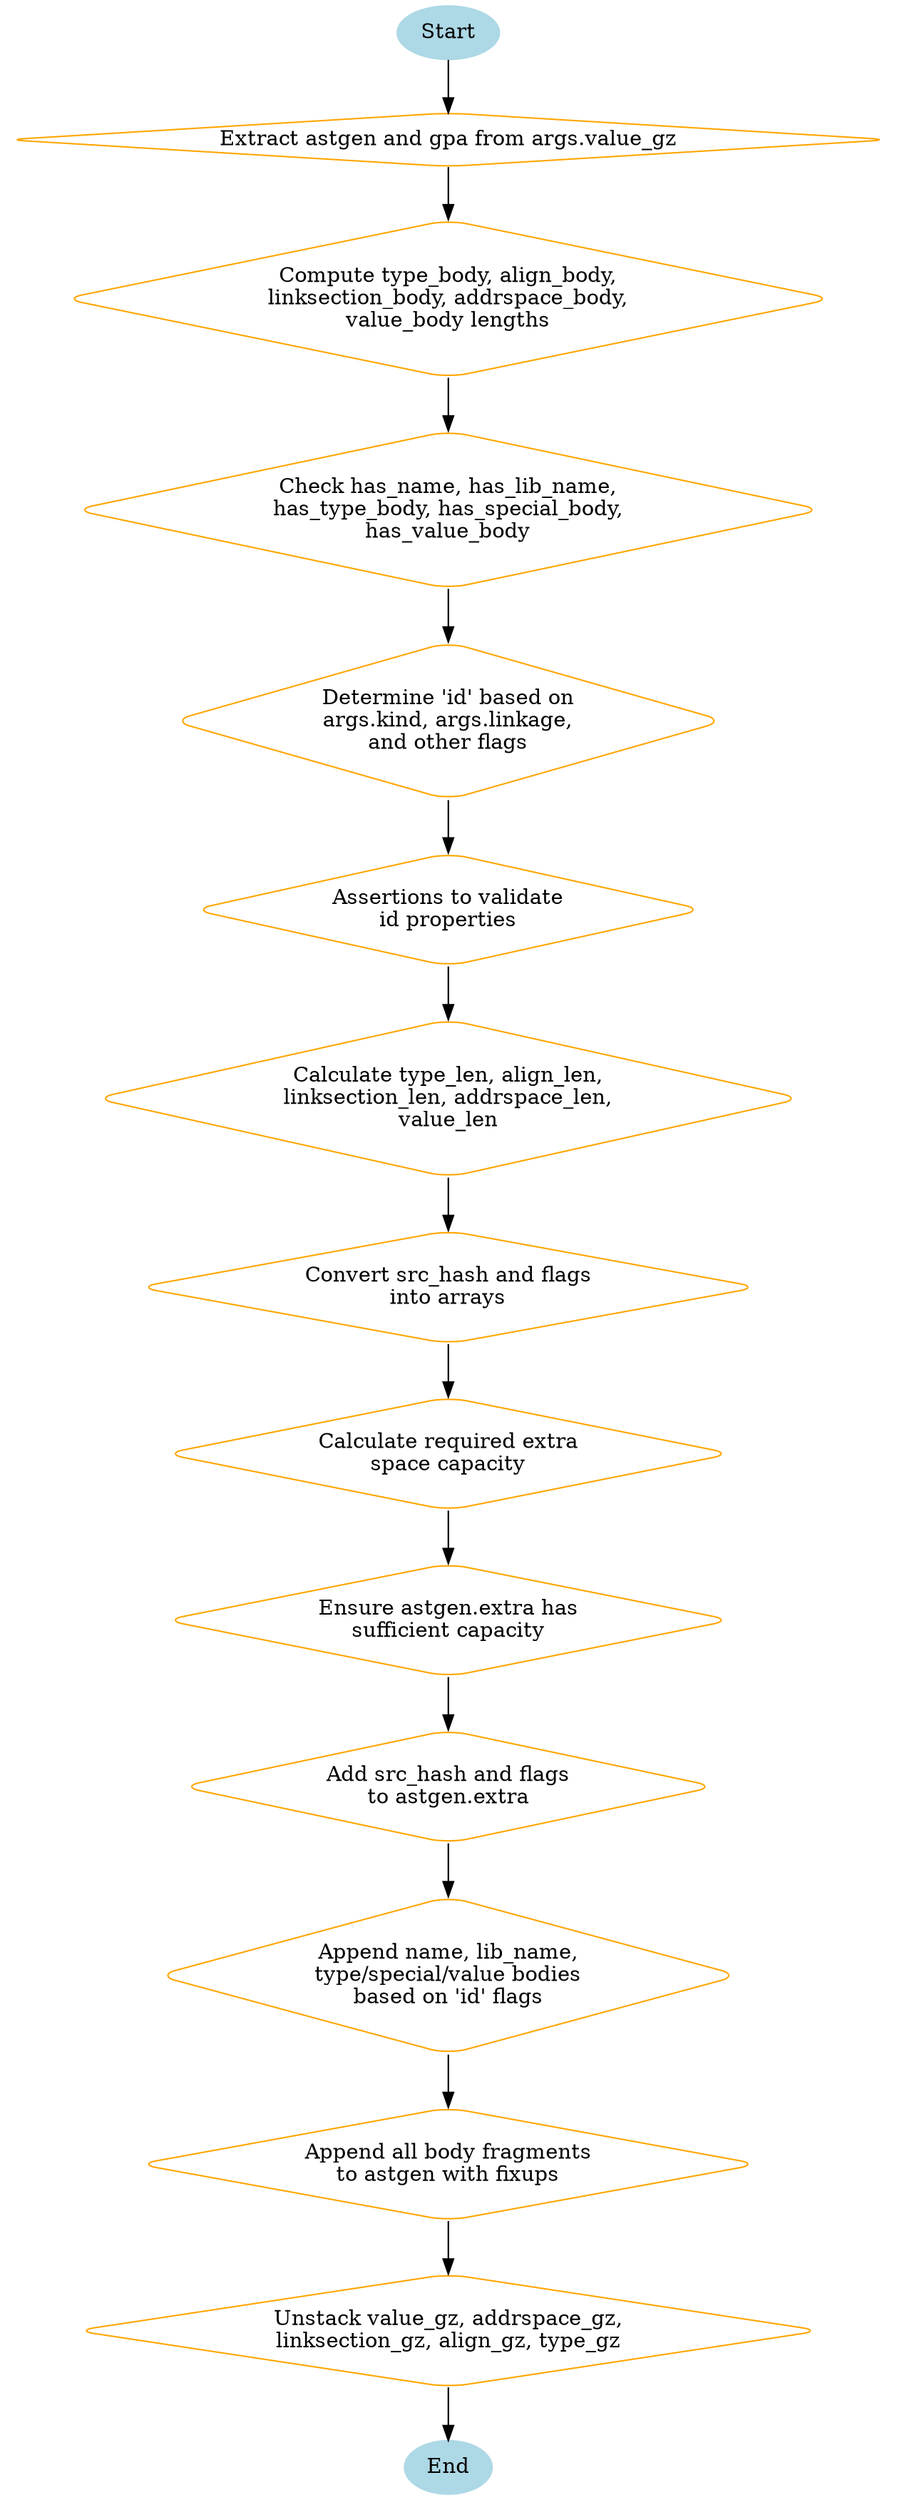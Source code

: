 
digraph flowchart {
    node [shape=ellipse, style=filled, color=lightblue]; start end;
    node [shape=rectangle, style=rounded];
    node [shape=diamond, color=orange];

    start -> extract_astgen_gpa;
    extract_astgen_gpa [label="Extract astgen and gpa from args.value_gz"];
    extract_astgen_gpa -> compute_body_lengths;

    compute_body_lengths [label="Compute type_body, align_body,\nlinksection_body, addrspace_body,\nvalue_body lengths"];
    compute_body_lengths -> check_flags;

    check_flags [label="Check has_name, has_lib_name,\nhas_type_body, has_special_body,\nhas_value_body"];
    check_flags -> determine_id;

    determine_id [label="Determine 'id' based on\nargs.kind, args.linkage,\nand other flags"];
    determine_id -> assert_checks;

    assert_checks [label="Assertions to validate\nid properties"];
    assert_checks -> calculate_body_lens;

    calculate_body_lens [label="Calculate type_len, align_len,\nlinksection_len, addrspace_len,\nvalue_len"];
    calculate_body_lens -> prepare_flags;

    prepare_flags [label="Convert src_hash and flags\ninto arrays"];
    prepare_flags -> compute_need_extra;

    compute_need_extra [label="Calculate required extra\nspace capacity"];
    compute_need_extra -> ensure_capacity;

    ensure_capacity [label="Ensure astgen.extra has\nsufficient capacity"];
    ensure_capacity -> add_extra_data;

    add_extra_data [label="Add src_hash and flags\nto astgen.extra"];
    add_extra_data -> conditional_appends;

    conditional_appends [shape=diamond, label="Append name, lib_name,\ntype/special/value bodies\nbased on 'id' flags"];
    conditional_appends -> append_bodies;

    append_bodies [label="Append all body fragments\nto astgen with fixups"];
    append_bodies -> unstack_gz;

    unstack_gz [label="Unstack value_gz, addrspace_gz,\nlinksection_gz, align_gz, type_gz"];
    unstack_gz -> end;

    start [label="Start"];
    end [label="End"];
}
